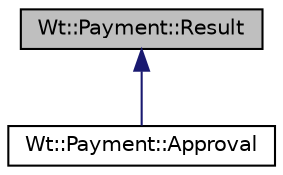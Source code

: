 digraph "Wt::Payment::Result"
{
 // LATEX_PDF_SIZE
  edge [fontname="Helvetica",fontsize="10",labelfontname="Helvetica",labelfontsize="10"];
  node [fontname="Helvetica",fontsize="10",shape=record];
  Node1 [label="Wt::Payment::Result",height=0.2,width=0.4,color="black", fillcolor="grey75", style="filled", fontcolor="black",tooltip="A class that represents the result of a payment API call."];
  Node1 -> Node2 [dir="back",color="midnightblue",fontsize="10",style="solid",fontname="Helvetica"];
  Node2 [label="Wt::Payment::Approval",height=0.2,width=0.4,color="black", fillcolor="white", style="filled",URL="$classWt_1_1Payment_1_1Approval.html",tooltip="A class that represents the result of a payment."];
}
